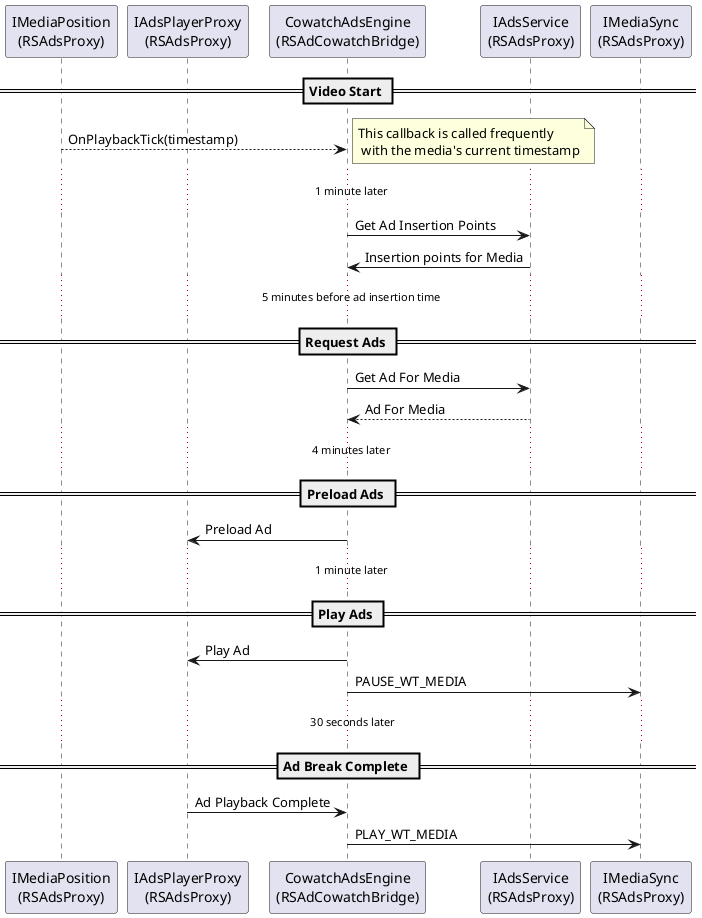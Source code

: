
@startuml

participant "IMediaPosition\n(RSAdsProxy)" as PositionProxy
participant "IAdsPlayerProxy\n(RSAdsProxy)" as Proxy
participant "CowatchAdsEngine\n(RSAdCowatchBridge)" as Engine
participant "IAdsService\n(RSAdsProxy)" as Repository
participant "IMediaSync\n(RSAdsProxy)" as MediaSync

== Video Start ==

PositionProxy --> Engine: OnPlaybackTick(timestamp)
note right: This callback is called frequently \n with the media's current timestamp

...1 minute later...

Engine -> Repository: Get Ad Insertion Points
Repository -> Engine: Insertion points for Media

...5 minutes before ad insertion time...

== Request Ads ==
Engine -> Repository: Get Ad For Media
Repository --> Engine: Ad For Media

...4 minutes later...

== Preload Ads ==
Engine -> Proxy: Preload Ad

...1 minute later...

== Play Ads ==
Engine -> Proxy: Play Ad
Engine -> MediaSync: PAUSE_WT_MEDIA

... 30 seconds later...

== Ad Break Complete ==
Engine <- Proxy: Ad Playback Complete
Engine -> MediaSync: PLAY_WT_MEDIA

@enduml
